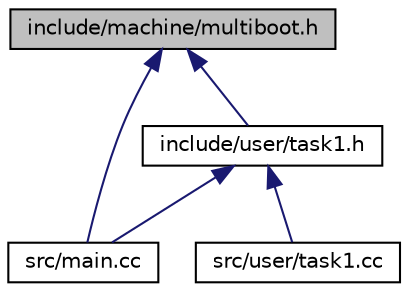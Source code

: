 digraph "include/machine/multiboot.h"
{
  bgcolor="transparent";
  edge [fontname="Helvetica",fontsize="10",labelfontname="Helvetica",labelfontsize="10"];
  node [fontname="Helvetica",fontsize="10",shape=record];
  Node1 [label="include/machine/multiboot.h",height=0.2,width=0.4,color="black", fillcolor="grey75", style="filled", fontcolor="black"];
  Node1 -> Node2 [dir="back",color="midnightblue",fontsize="10",style="solid",fontname="Helvetica"];
  Node2 [label="include/user/task1.h",height=0.2,width=0.4,color="black",URL="$task1_8h.html",tooltip="Klassendeklaration für erste Aufgabe. "];
  Node2 -> Node3 [dir="back",color="midnightblue",fontsize="10",style="solid",fontname="Helvetica"];
  Node3 [label="src/main.cc",height=0.2,width=0.4,color="black",URL="$main_8cc.html",tooltip="Grunddatei von OOStuBS. "];
  Node2 -> Node4 [dir="back",color="midnightblue",fontsize="10",style="solid",fontname="Helvetica"];
  Node4 [label="src/user/task1.cc",height=0.2,width=0.4,color="black",URL="$task1_8cc.html"];
  Node1 -> Node3 [dir="back",color="midnightblue",fontsize="10",style="solid",fontname="Helvetica"];
}
